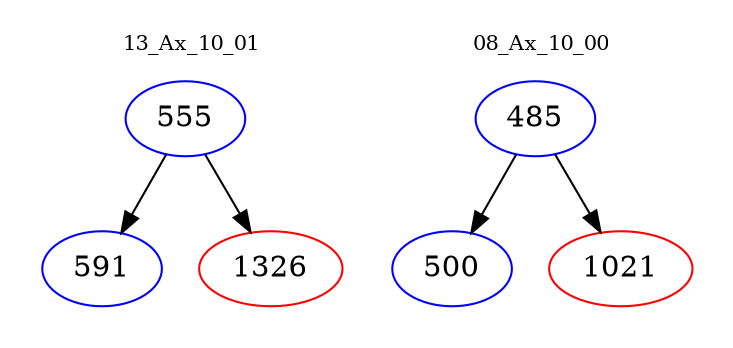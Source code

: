 digraph{
subgraph cluster_0 {
color = white
label = "13_Ax_10_01";
fontsize=10;
T0_555 [label="555", color="blue"]
T0_555 -> T0_591 [color="black"]
T0_591 [label="591", color="blue"]
T0_555 -> T0_1326 [color="black"]
T0_1326 [label="1326", color="red"]
}
subgraph cluster_1 {
color = white
label = "08_Ax_10_00";
fontsize=10;
T1_485 [label="485", color="blue"]
T1_485 -> T1_500 [color="black"]
T1_500 [label="500", color="blue"]
T1_485 -> T1_1021 [color="black"]
T1_1021 [label="1021", color="red"]
}
}
